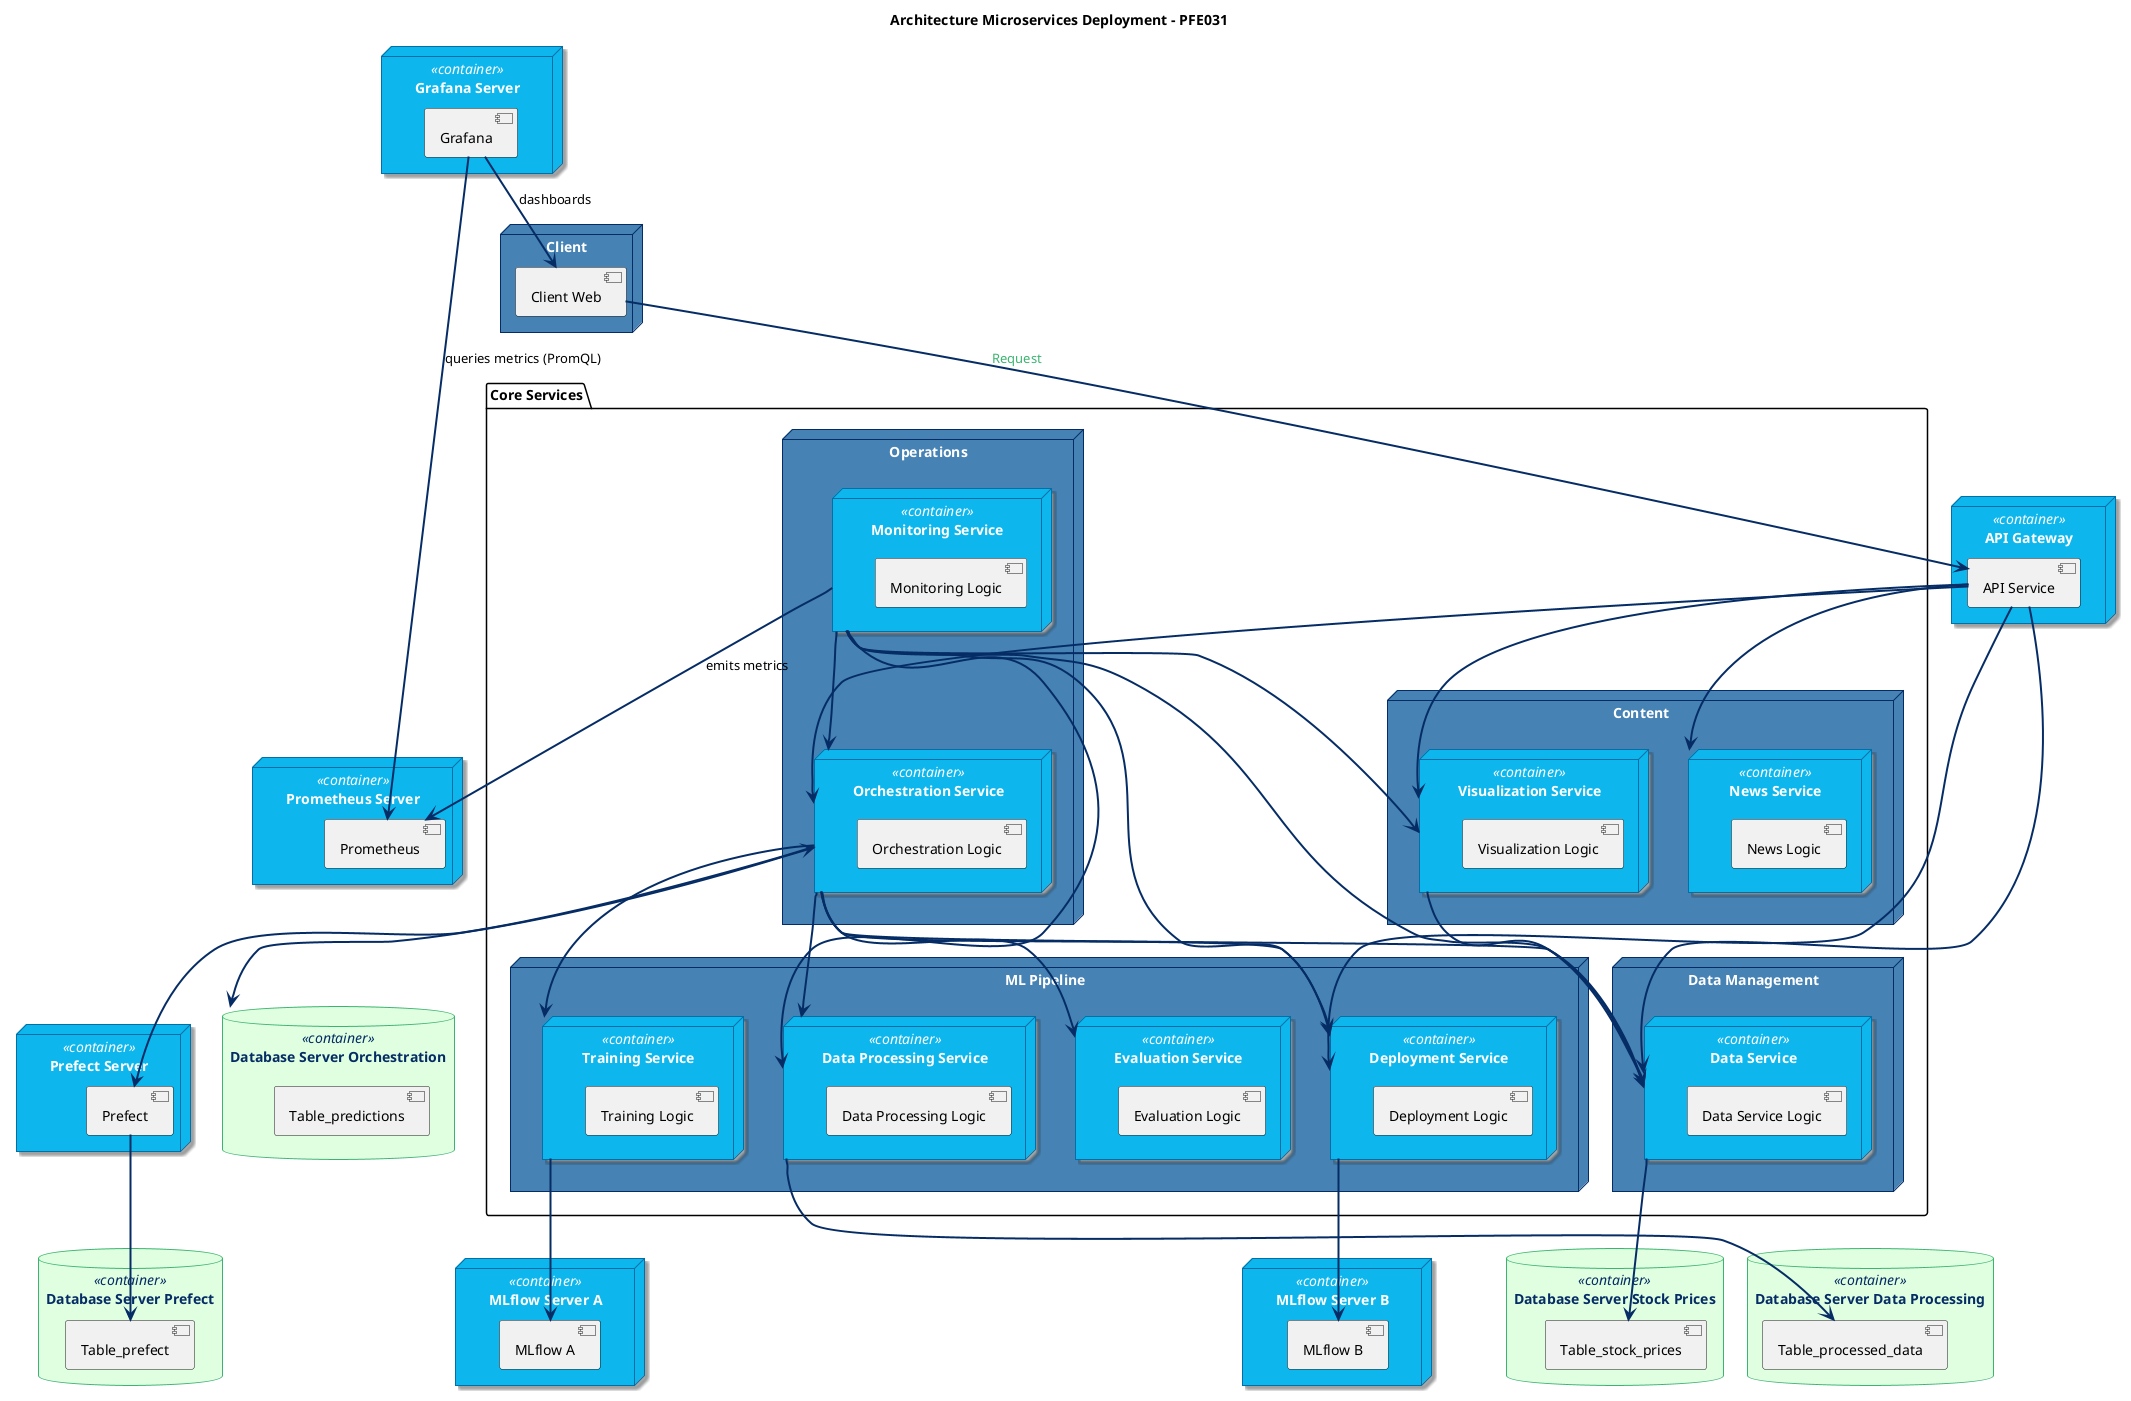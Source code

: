 @startuml Architecture Microservices Deployment

title Architecture Microservices Deployment - PFE031

!define DARKBLUE #052C65
!define LIGHTBLUE #4682B4
!define GREEN #3CB371
!define ORANGE #FFA500
!define GRAY #808080
!define CONTAINER_COLOR #0db7ed
!define CONTAINER_BORDER_COLOR #066da5

skinparam node {
  BorderColor DARKBLUE
  BackgroundColor LIGHTBLUE
  FontColor white
}

skinparam database {
  BorderColor GREEN
  BackgroundColor #E0FFE0
  FontColor DARKBLUE
}

skinparam node<<container>> {
  BackgroundColor CONTAINER_COLOR
  BorderColor CONTAINER_BORDER_COLOR
  StereotypeFontColor white
  FontColor white
  Shadowing true
}

' Define arrow colors
skinparam Arrow {
  Color DARKBLUE
  Thickness 2
}

' Client Layer
node "Client" as client {
  [Client Web] as web
}

' API Gateway Layer
node "API Gateway" as gateway <<container>> {
  [API Service] as api
}

' Core Services - grouped by functionality
package "Core Services" {
  node "Data Management" as dataNode {
    node "Data Service" as data <<container>> {
      [Data Service Logic]
    }
  }
  
  node "ML Pipeline" as mlNode {
    node "Data Processing Service" as dataProcessing <<container>> {
      [Data Processing Logic]
    }
    node "Training Service" as training <<container>> {
      [Training Logic]
    }
    node "Evaluation Service" as evaluation <<container>> {
      [Evaluation Logic]
    }
    node "Deployment Service" as deployment <<container>> {
      [Deployment Logic]
    }
  }
  
  node "Operations" as opsNode {
    node "Orchestration Service" as orchestration <<container>> {
      [Orchestration Logic]
    }
    node "Monitoring Service" as monitoring <<container>> {
      [Monitoring Logic]
    }
  }
  
  node "Content" as contentNode {
    node "News Service" as news <<container>> {
      [News Logic]
    }
    node "Visualization Service" as visualization <<container>> {
    [Visualization Logic]
    }
  }
}

' Data Storage Layer

' Bases de données

' Database Prefect
database "Database Server Prefect" as dbPrefect <<container>> {
  [Table_prefect] as prefectTable
}

' Database Orchestration
database "Database Server Orchestration" as dbOrch <<container>> {
  [Table_predictions] as predTable
}

' Database Stock Prices
database "Database Server Stock Prices" as dbStock <<container>> {
  [Table_stock_prices] as stockTable
}

' Database Data Processing
database "Database Server Data Processing" as dbDataProcessing <<container>> {
  [Table_processed_data] as processedDataTable
}

' MLflow Servers
node "MLflow Server A" as mlflowA <<container>> {
  [MLflow A] as mlflowServiceA
}

node "MLflow Server B" as mlflowB <<container>> {
  [MLflow B] as mlflowServiceB
}

' Prefect Container
node "Prefect Server" as prefectNode <<container>> {
  [Prefect] as prefect
}

' Monitoring & Visualization Tools
node "Prometheus Server" as prometheus <<container>> {
  [Prometheus] as prometheusService
}

node "Grafana Server" as grafana <<container>> {
  [Grafana] as grafanaService
}

' Connections
web --> api : <color:GREEN>Request</color>

api --> orchestration
api --> data
api --> deployment
api --> news

orchestration <--> prefect
orchestration --> data
orchestration --> training
orchestration --> deployment
orchestration --> dataProcessing
orchestration --> evaluation
orchestration --> dbOrch

prefect --> prefectTable

data --> stockTable
training --> mlflowServiceA
deployment --> mlflowServiceB
dataProcessing --> processedDataTable

monitoring --> deployment
monitoring --> orchestration
monitoring --> data
monitoring --> dataProcessing

api --> visualization
monitoring --> visualization
visualization --> data

' Monitoring connections
monitoring --> prometheusService : emits metrics
grafanaService --> prometheusService : queries metrics (PromQL)

' Show that monitoring can visualize via Grafana
grafanaService --> web : dashboards

@enduml
